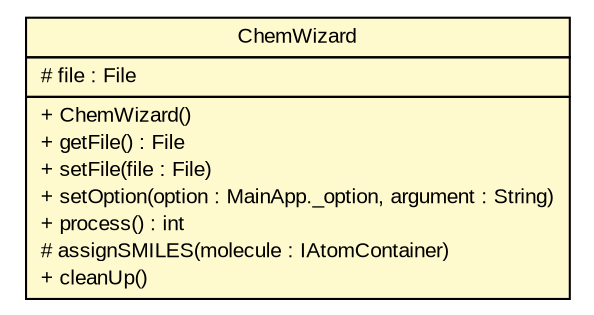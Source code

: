 #!/usr/local/bin/dot
#
# Class diagram 
# Generated by UmlGraph version 4.6 (http://www.spinellis.gr/sw/umlgraph)
#

digraph G {
	edge [fontname="arial",fontsize=10,labelfontname="arial",labelfontsize=10];
	node [fontname="arial",fontsize=10,shape=plaintext];
	// net.idea.examples.cdk.maven_single_module.ChemWizard
	c7 [label=<<table border="0" cellborder="1" cellspacing="0" cellpadding="2" port="p" bgcolor="lemonChiffon" href="./ChemWizard.html">
		<tr><td><table border="0" cellspacing="0" cellpadding="1">
			<tr><td> ChemWizard </td></tr>
		</table></td></tr>
		<tr><td><table border="0" cellspacing="0" cellpadding="1">
			<tr><td align="left"> # file : File </td></tr>
		</table></td></tr>
		<tr><td><table border="0" cellspacing="0" cellpadding="1">
			<tr><td align="left"> + ChemWizard() </td></tr>
			<tr><td align="left"> + getFile() : File </td></tr>
			<tr><td align="left"> + setFile(file : File) </td></tr>
			<tr><td align="left"> + setOption(option : MainApp._option, argument : String) </td></tr>
			<tr><td align="left"> + process() : int </td></tr>
			<tr><td align="left"> # assignSMILES(molecule : IAtomContainer) </td></tr>
			<tr><td align="left"> + cleanUp() </td></tr>
		</table></td></tr>
		</table>>, fontname="arial", fontcolor="black", fontsize=10.0];
}

